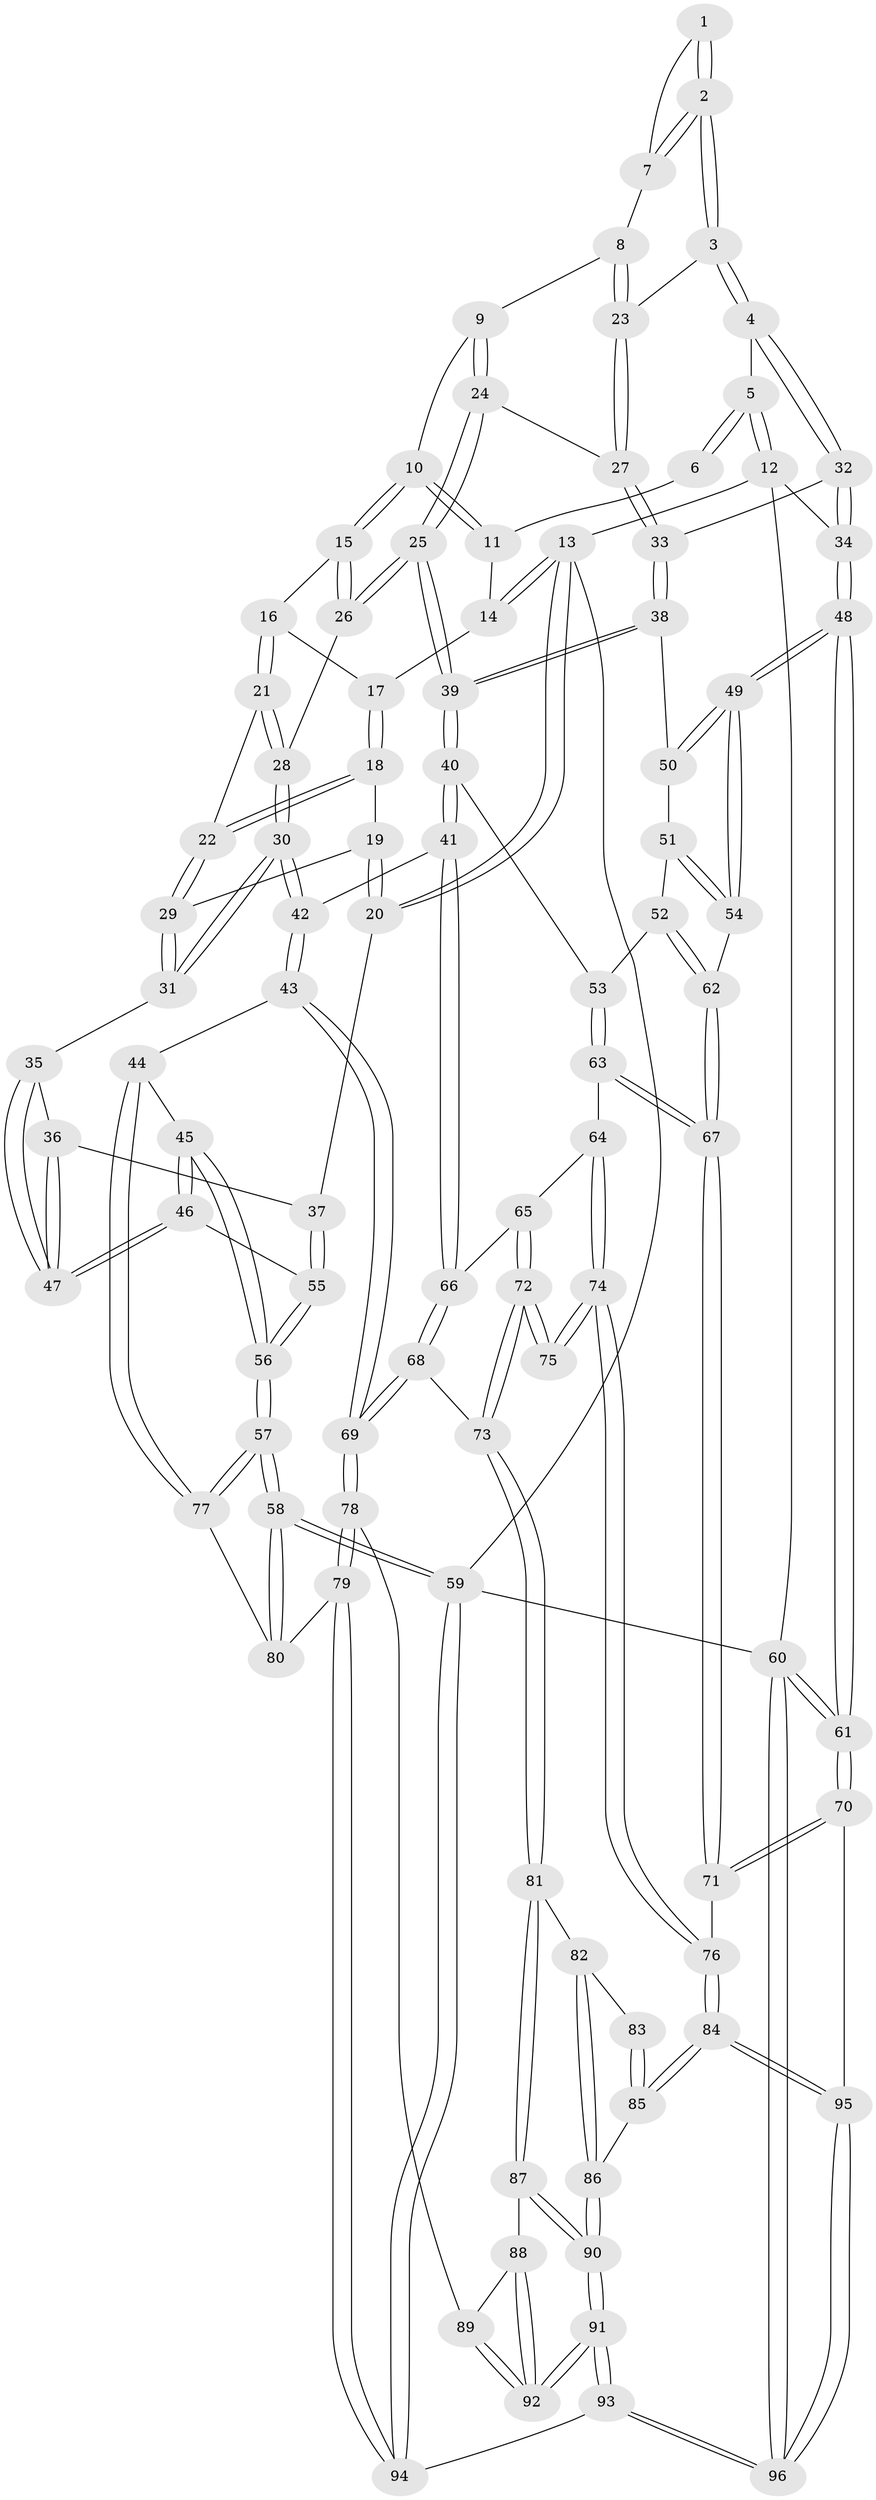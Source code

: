 // Generated by graph-tools (version 1.1) at 2025/17/03/09/25 04:17:04]
// undirected, 96 vertices, 237 edges
graph export_dot {
graph [start="1"]
  node [color=gray90,style=filled];
  1 [pos="+0.6352861383189479+0"];
  2 [pos="+0.6887681197638359+0.10508796482831492"];
  3 [pos="+0.691224212138188+0.10671931918991688"];
  4 [pos="+0.7772069613977167+0.12390583003837691"];
  5 [pos="+1+0"];
  6 [pos="+0.6051629878001605+0"];
  7 [pos="+0.6316118170222873+0.08491330666001333"];
  8 [pos="+0.5200253543891955+0.07198998552751065"];
  9 [pos="+0.483887781795614+0.055649232734141414"];
  10 [pos="+0.47874019935150874+0.05115111023856667"];
  11 [pos="+0.4396997915896502+0"];
  12 [pos="+1+0"];
  13 [pos="+0+0"];
  14 [pos="+0.21200279374816883+0"];
  15 [pos="+0.43453450872132354+0.10444061101786616"];
  16 [pos="+0.32327997439590217+0.11418125788886332"];
  17 [pos="+0.23638419312648065+0.01144942205401922"];
  18 [pos="+0.22108606674581602+0.0868004304085552"];
  19 [pos="+0.130110125176235+0.15692162859129727"];
  20 [pos="+0+0.09750914824595781"];
  21 [pos="+0.2977629702682538+0.1736092842439494"];
  22 [pos="+0.250232677191739+0.16736036761969994"];
  23 [pos="+0.6039782702806108+0.18150820262097075"];
  24 [pos="+0.5389649369584893+0.2647409280007255"];
  25 [pos="+0.5325867421820139+0.29402764350880795"];
  26 [pos="+0.38447717217965865+0.24886022724016296"];
  27 [pos="+0.603941689368716+0.18186938421730287"];
  28 [pos="+0.3765003147616081+0.2524163689611668"];
  29 [pos="+0.20093165573349084+0.22582378080810744"];
  30 [pos="+0.3408170949444817+0.29759893531083853"];
  31 [pos="+0.20176547945730558+0.283146436408374"];
  32 [pos="+0.7733180488736537+0.27843401567048"];
  33 [pos="+0.7647594696112736+0.2925366426807192"];
  34 [pos="+1+0.23875708074543245"];
  35 [pos="+0.197405374355186+0.2871813498991888"];
  36 [pos="+0+0.2260512721405134"];
  37 [pos="+0+0.19492675315829697"];
  38 [pos="+0.7629237440782861+0.297113310874806"];
  39 [pos="+0.5936039396110286+0.3902165654637828"];
  40 [pos="+0.5814098134250391+0.4261620531632255"];
  41 [pos="+0.47331547450132516+0.5243353005213287"];
  42 [pos="+0.35757583330718573+0.5227456343303571"];
  43 [pos="+0.25637725534544487+0.5732481100338004"];
  44 [pos="+0.25035053905419385+0.5729603676749336"];
  45 [pos="+0.22071771323091796+0.5499848072334663"];
  46 [pos="+0.17400269584723077+0.4671366512493397"];
  47 [pos="+0.16319619194003707+0.4317266420316771"];
  48 [pos="+1+0.541544613968111"];
  49 [pos="+1+0.5356533762139045"];
  50 [pos="+0.7807541010814502+0.3236668829440549"];
  51 [pos="+0.7867387926623937+0.4356717025217587"];
  52 [pos="+0.764643225412259+0.559940792681017"];
  53 [pos="+0.7532656430130865+0.5622216515392041"];
  54 [pos="+0.9711613366431349+0.5502006917989417"];
  55 [pos="+0+0.43136176883506133"];
  56 [pos="+0+0.5672750296549273"];
  57 [pos="+0+0.877050183551193"];
  58 [pos="+0+1"];
  59 [pos="+0+1"];
  60 [pos="+1+1"];
  61 [pos="+1+0.8046380312794014"];
  62 [pos="+0.8759334946664097+0.5749021207751033"];
  63 [pos="+0.6952081743511462+0.6634980386611151"];
  64 [pos="+0.6675365002859275+0.682494886921188"];
  65 [pos="+0.5454404269804639+0.6537547055615712"];
  66 [pos="+0.5426615300124147+0.6518563270520074"];
  67 [pos="+0.8172021279105027+0.72380494722617"];
  68 [pos="+0.4709770111919735+0.7379521585330076"];
  69 [pos="+0.34845630292932245+0.779554868319671"];
  70 [pos="+1+0.8254787691377279"];
  71 [pos="+0.8230521710516878+0.7421017443595832"];
  72 [pos="+0.5608448893927003+0.7794267966389248"];
  73 [pos="+0.5003921372072966+0.8208894034511889"];
  74 [pos="+0.6915021168025433+0.8287241457298734"];
  75 [pos="+0.5991927745106481+0.8134330469851224"];
  76 [pos="+0.7186371438668314+0.8650895362695916"];
  77 [pos="+0.1969986682238429+0.6397009320890462"];
  78 [pos="+0.34774826290192373+0.7999020431697464"];
  79 [pos="+0.2620069289960245+0.8543764205207208"];
  80 [pos="+0.16483321608160378+0.844700571148621"];
  81 [pos="+0.49409679383854765+0.8397223172676175"];
  82 [pos="+0.5646903978243756+0.8445450460106424"];
  83 [pos="+0.5826215917245194+0.8295231149616815"];
  84 [pos="+0.7332030558458295+0.934370120738993"];
  85 [pos="+0.587658113139977+0.9076393272848219"];
  86 [pos="+0.5645812174029442+0.9046886763232238"];
  87 [pos="+0.48890834018367485+0.8463080576912706"];
  88 [pos="+0.4663904754205335+0.8410052052661725"];
  89 [pos="+0.3577218089364603+0.8128542621402102"];
  90 [pos="+0.5010326611641477+0.9224819646182469"];
  91 [pos="+0.41576296410868235+1"];
  92 [pos="+0.38741884912220464+0.9479835193751723"];
  93 [pos="+0.3975565803665166+1"];
  94 [pos="+0.3049701466299542+1"];
  95 [pos="+0.7468421665549041+0.9604242589087382"];
  96 [pos="+0.7089816172021153+1"];
  1 -- 2;
  1 -- 2;
  1 -- 7;
  2 -- 3;
  2 -- 3;
  2 -- 7;
  2 -- 7;
  3 -- 4;
  3 -- 4;
  3 -- 23;
  4 -- 5;
  4 -- 32;
  4 -- 32;
  5 -- 6;
  5 -- 6;
  5 -- 12;
  5 -- 12;
  6 -- 11;
  7 -- 8;
  8 -- 9;
  8 -- 23;
  8 -- 23;
  9 -- 10;
  9 -- 24;
  9 -- 24;
  10 -- 11;
  10 -- 11;
  10 -- 15;
  10 -- 15;
  11 -- 14;
  12 -- 13;
  12 -- 34;
  12 -- 60;
  13 -- 14;
  13 -- 14;
  13 -- 20;
  13 -- 20;
  13 -- 59;
  14 -- 17;
  15 -- 16;
  15 -- 26;
  15 -- 26;
  16 -- 17;
  16 -- 21;
  16 -- 21;
  17 -- 18;
  17 -- 18;
  18 -- 19;
  18 -- 22;
  18 -- 22;
  19 -- 20;
  19 -- 20;
  19 -- 29;
  20 -- 37;
  21 -- 22;
  21 -- 28;
  21 -- 28;
  22 -- 29;
  22 -- 29;
  23 -- 27;
  23 -- 27;
  24 -- 25;
  24 -- 25;
  24 -- 27;
  25 -- 26;
  25 -- 26;
  25 -- 39;
  25 -- 39;
  26 -- 28;
  27 -- 33;
  27 -- 33;
  28 -- 30;
  28 -- 30;
  29 -- 31;
  29 -- 31;
  30 -- 31;
  30 -- 31;
  30 -- 42;
  30 -- 42;
  31 -- 35;
  32 -- 33;
  32 -- 34;
  32 -- 34;
  33 -- 38;
  33 -- 38;
  34 -- 48;
  34 -- 48;
  35 -- 36;
  35 -- 47;
  35 -- 47;
  36 -- 37;
  36 -- 47;
  36 -- 47;
  37 -- 55;
  37 -- 55;
  38 -- 39;
  38 -- 39;
  38 -- 50;
  39 -- 40;
  39 -- 40;
  40 -- 41;
  40 -- 41;
  40 -- 53;
  41 -- 42;
  41 -- 66;
  41 -- 66;
  42 -- 43;
  42 -- 43;
  43 -- 44;
  43 -- 69;
  43 -- 69;
  44 -- 45;
  44 -- 77;
  44 -- 77;
  45 -- 46;
  45 -- 46;
  45 -- 56;
  45 -- 56;
  46 -- 47;
  46 -- 47;
  46 -- 55;
  48 -- 49;
  48 -- 49;
  48 -- 61;
  48 -- 61;
  49 -- 50;
  49 -- 50;
  49 -- 54;
  49 -- 54;
  50 -- 51;
  51 -- 52;
  51 -- 54;
  51 -- 54;
  52 -- 53;
  52 -- 62;
  52 -- 62;
  53 -- 63;
  53 -- 63;
  54 -- 62;
  55 -- 56;
  55 -- 56;
  56 -- 57;
  56 -- 57;
  57 -- 58;
  57 -- 58;
  57 -- 77;
  57 -- 77;
  58 -- 59;
  58 -- 59;
  58 -- 80;
  58 -- 80;
  59 -- 94;
  59 -- 94;
  59 -- 60;
  60 -- 61;
  60 -- 61;
  60 -- 96;
  60 -- 96;
  61 -- 70;
  61 -- 70;
  62 -- 67;
  62 -- 67;
  63 -- 64;
  63 -- 67;
  63 -- 67;
  64 -- 65;
  64 -- 74;
  64 -- 74;
  65 -- 66;
  65 -- 72;
  65 -- 72;
  66 -- 68;
  66 -- 68;
  67 -- 71;
  67 -- 71;
  68 -- 69;
  68 -- 69;
  68 -- 73;
  69 -- 78;
  69 -- 78;
  70 -- 71;
  70 -- 71;
  70 -- 95;
  71 -- 76;
  72 -- 73;
  72 -- 73;
  72 -- 75;
  72 -- 75;
  73 -- 81;
  73 -- 81;
  74 -- 75;
  74 -- 75;
  74 -- 76;
  74 -- 76;
  76 -- 84;
  76 -- 84;
  77 -- 80;
  78 -- 79;
  78 -- 79;
  78 -- 89;
  79 -- 80;
  79 -- 94;
  79 -- 94;
  81 -- 82;
  81 -- 87;
  81 -- 87;
  82 -- 83;
  82 -- 86;
  82 -- 86;
  83 -- 85;
  83 -- 85;
  84 -- 85;
  84 -- 85;
  84 -- 95;
  84 -- 95;
  85 -- 86;
  86 -- 90;
  86 -- 90;
  87 -- 88;
  87 -- 90;
  87 -- 90;
  88 -- 89;
  88 -- 92;
  88 -- 92;
  89 -- 92;
  89 -- 92;
  90 -- 91;
  90 -- 91;
  91 -- 92;
  91 -- 92;
  91 -- 93;
  91 -- 93;
  93 -- 94;
  93 -- 96;
  93 -- 96;
  95 -- 96;
  95 -- 96;
}
